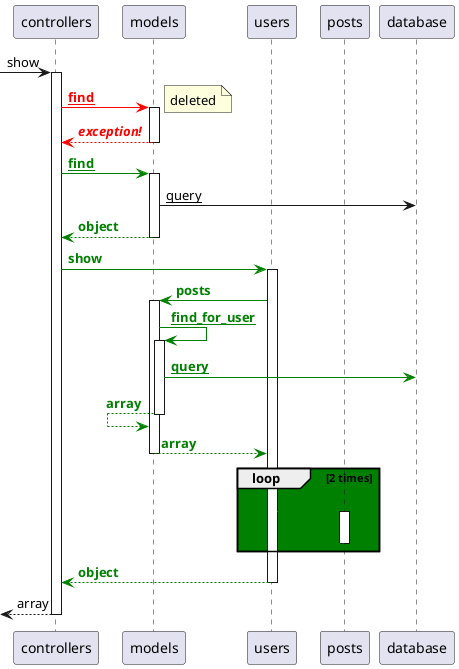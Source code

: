 @startuml
participant controllers as "controllers"
participant models as "models"
participant users as "users"
participant posts as "posts"
participant database as "database"
  [->controllers: show
  activate controllers
    controllers-[#red]>models: <b><color:red><u>find</u></color></b>
    Note right
deleted
    End note
    activate models
    controllers<[#red]--models: <b><color:red><i>exception!</i></color></b>
    deactivate models
    controllers-[#green]>models: <b><color:green><u>find</u></color></b>
    activate models
      models->database: <u>query</u>
    controllers<[#green]--models: <b><color:green>object</color></b>
    deactivate models
    controllers-[#green]>users: <b><color:green>show</color></b>
    activate users
      users-[#green]>models: <b><color:green>posts</color></b>
      activate models
        models-[#green]>models: <b><color:green><u>find_for_user</u></color></b>
        activate models
          models-[#green]>database: <b><color:green><u>query</u></color></b>
        models<[#green]--models: <b><color:green>array</color></b>
        deactivate models
      users<[#green]--models: <b><color:green>array</color></b>
      deactivate models
      Loop #green 2 times
        users-[#green]>posts: <b><color:green>show</color></b>
        activate posts
        users<[#green]--posts: <b><color:green>string</color></b>
        deactivate posts
      End
    controllers<[#green]--users: <b><color:green>object</color></b>
    deactivate users
  [<--controllers: array
  deactivate controllers
@enduml